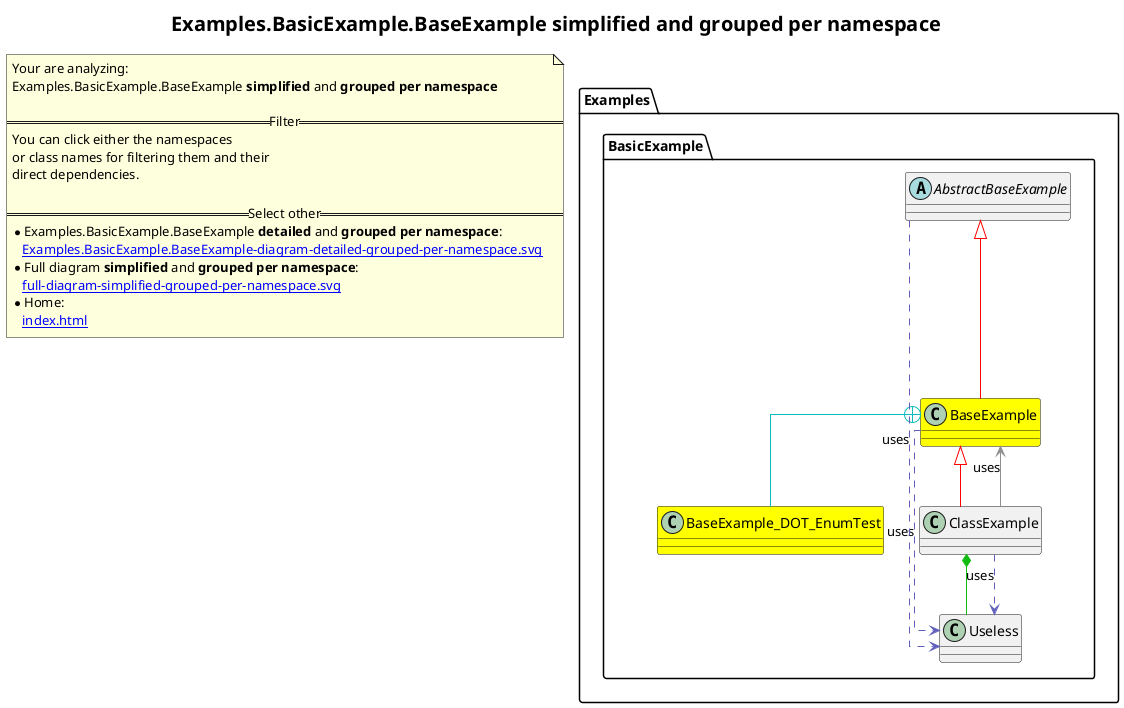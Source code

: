 @startuml
skinparam linetype ortho
title <size:20>Examples.BasicExample.BaseExample **simplified** and **grouped per namespace**</size>
note "Your are analyzing:\nExamples.BasicExample.BaseExample **simplified** and **grouped per namespace**\n\n==Filter==\nYou can click either the namespaces \nor class names for filtering them and their\ndirect dependencies.\n\n==Select other==\n* Examples.BasicExample.BaseExample **detailed** and **grouped per namespace**:\n   [[Examples.BasicExample.BaseExample-diagram-detailed-grouped-per-namespace.svg]]\n* Full diagram **simplified** and **grouped per namespace**:\n   [[full-diagram-simplified-grouped-per-namespace.svg]]\n* Home:\n   [[index.html]]" as FloatingNote
namespace Examples [[Examples-diagram-simplified-grouped-per-namespace.svg]] {
namespace Examples.BasicExample [[Examples.BasicExample-diagram-simplified-grouped-per-namespace.svg]] {
  class Examples.BasicExample.BaseExample [[Examples.BasicExample.BaseExample-diagram-simplified-grouped-per-namespace.svg]] #yellow {
  }
  abstract class Examples.BasicExample.AbstractBaseExample [[Examples.BasicExample.AbstractBaseExample-diagram-simplified-grouped-per-namespace.svg]]  {
  }
  class Examples.BasicExample.Useless [[Examples.BasicExample.Useless-diagram-simplified-grouped-per-namespace.svg]]  {
  }
  class Examples.BasicExample.BaseExample_DOT_EnumTest [[Examples.BasicExample.BaseExample.EnumTest-diagram-simplified-grouped-per-namespace.svg]] #yellow {
  }
  class Examples.BasicExample.ClassExample [[Examples.BasicExample.ClassExample-diagram-simplified-grouped-per-namespace.svg]]  {
  }
'Compared namespace Examples.BasicExample [[Examples.BasicExample-diagram-simplified-grouped-per-namespace.svg]] { with last element of   }
' Closing all previous_sub_namespace_list namespace None because file analysis is finished.
' Closing namespace BasicExample
}
' Closing namespace Examples
}
 ' *************************************** 
 ' *************************************** 
 ' *************************************** 
' Class relations extracted from namespace:
' Examples.BasicExample
Examples.BasicExample.AbstractBaseExample <|-[#red]- Examples.BasicExample.BaseExample
Examples.BasicExample.BaseExample +-[#10BBBB]- Examples.BasicExample.BaseExample_DOT_EnumTest 
Examples.BasicExample.BaseExample .[#6060BB].> Examples.BasicExample.Useless  : uses 
Examples.BasicExample.AbstractBaseExample .[#6060BB].> Examples.BasicExample.Useless  : uses 
Examples.BasicExample.BaseExample <|-[#red]- Examples.BasicExample.ClassExample
Examples.BasicExample.ClassExample *-[#10BB10]- Examples.BasicExample.Useless 
Examples.BasicExample.ClassExample *-[#10BB10]- Examples.BasicExample.BaseExample.EnumTest 
Examples.BasicExample.ClassExample .[#6060BB].> Examples.BasicExample.Useless  : uses 
Examples.BasicExample.ClassExample -[#909090]-> Examples.BasicExample.BaseExample  : uses 
@enduml